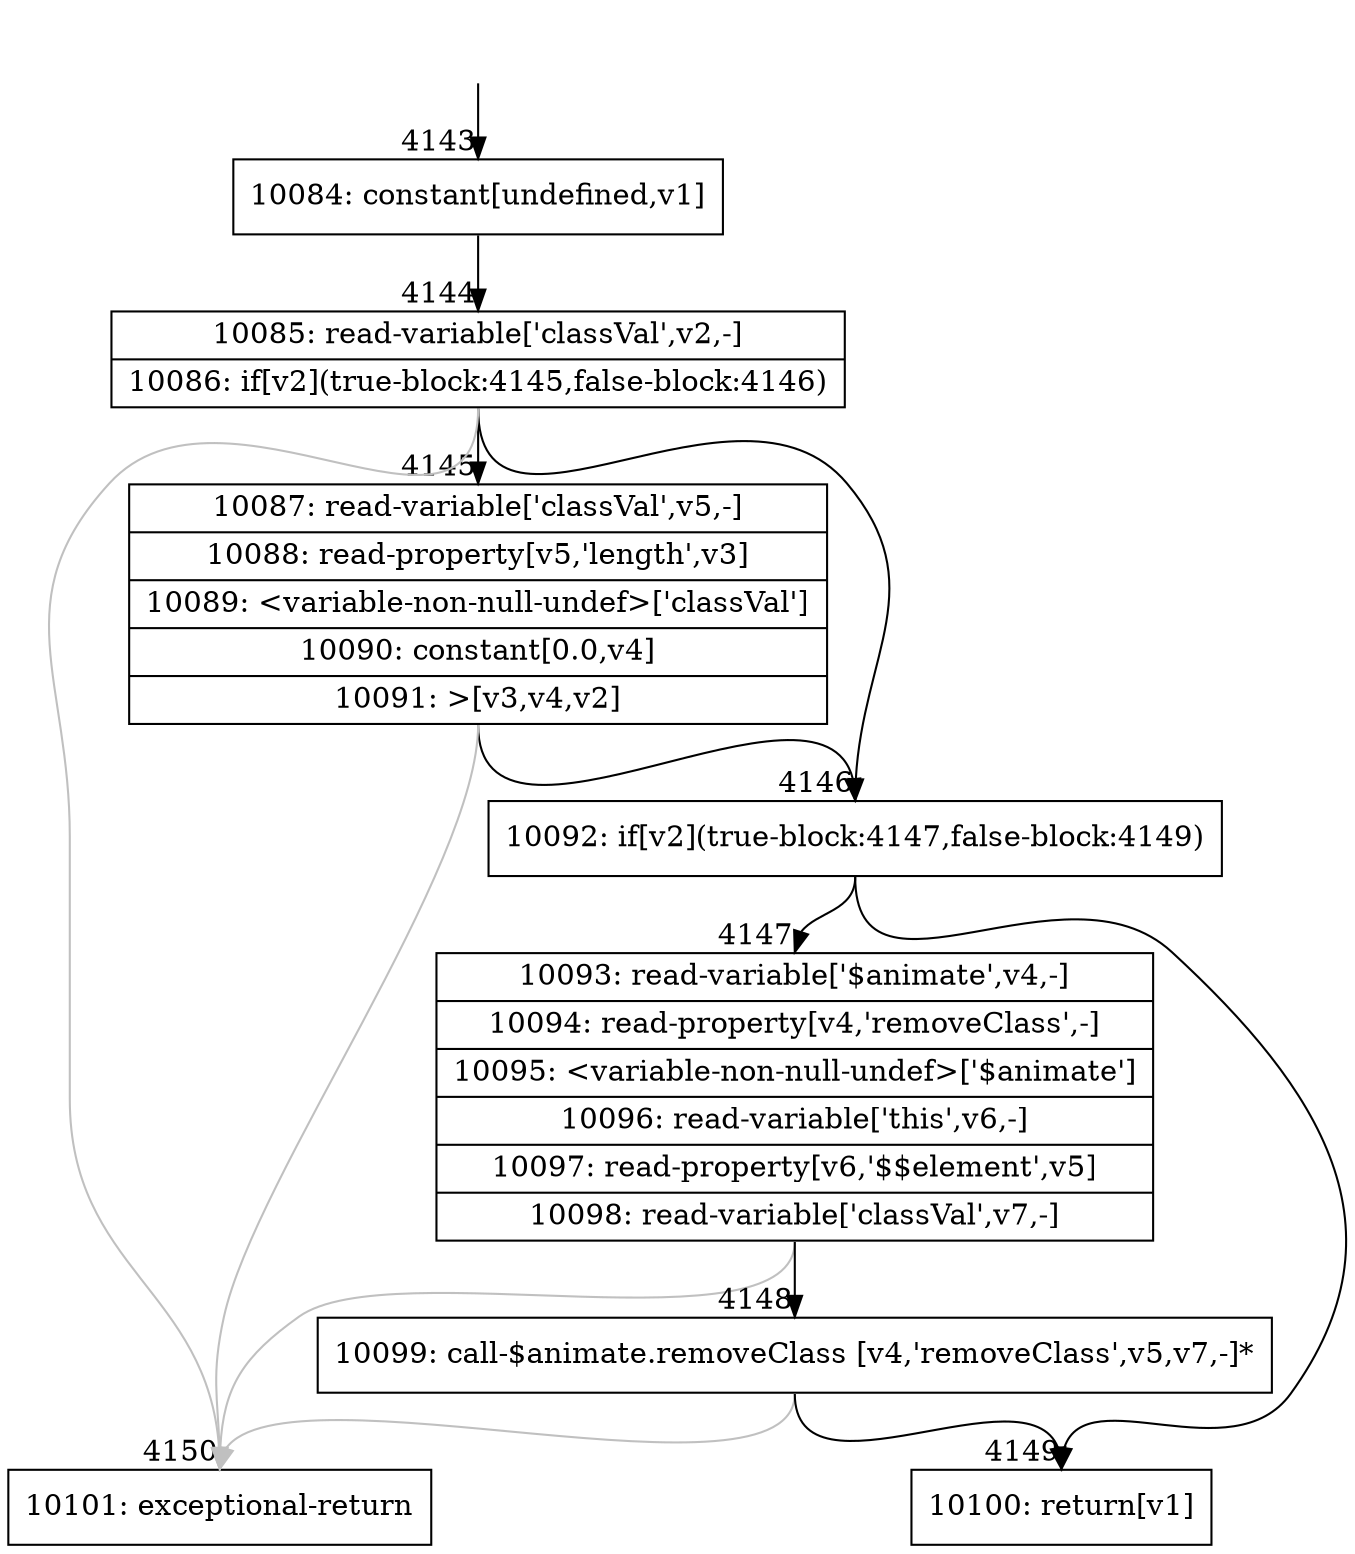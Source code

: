 digraph {
rankdir="TD"
BB_entry348[shape=none,label=""];
BB_entry348 -> BB4143 [tailport=s, headport=n, headlabel="    4143"]
BB4143 [shape=record label="{10084: constant[undefined,v1]}" ] 
BB4143 -> BB4144 [tailport=s, headport=n, headlabel="      4144"]
BB4144 [shape=record label="{10085: read-variable['classVal',v2,-]|10086: if[v2](true-block:4145,false-block:4146)}" ] 
BB4144 -> BB4146 [tailport=s, headport=n, headlabel="      4146"]
BB4144 -> BB4145 [tailport=s, headport=n, headlabel="      4145"]
BB4144 -> BB4150 [tailport=s, headport=n, color=gray, headlabel="      4150"]
BB4145 [shape=record label="{10087: read-variable['classVal',v5,-]|10088: read-property[v5,'length',v3]|10089: \<variable-non-null-undef\>['classVal']|10090: constant[0.0,v4]|10091: \>[v3,v4,v2]}" ] 
BB4145 -> BB4146 [tailport=s, headport=n]
BB4145 -> BB4150 [tailport=s, headport=n, color=gray]
BB4146 [shape=record label="{10092: if[v2](true-block:4147,false-block:4149)}" ] 
BB4146 -> BB4147 [tailport=s, headport=n, headlabel="      4147"]
BB4146 -> BB4149 [tailport=s, headport=n, headlabel="      4149"]
BB4147 [shape=record label="{10093: read-variable['$animate',v4,-]|10094: read-property[v4,'removeClass',-]|10095: \<variable-non-null-undef\>['$animate']|10096: read-variable['this',v6,-]|10097: read-property[v6,'$$element',v5]|10098: read-variable['classVal',v7,-]}" ] 
BB4147 -> BB4148 [tailport=s, headport=n, headlabel="      4148"]
BB4147 -> BB4150 [tailport=s, headport=n, color=gray]
BB4148 [shape=record label="{10099: call-$animate.removeClass [v4,'removeClass',v5,v7,-]*}" ] 
BB4148 -> BB4149 [tailport=s, headport=n]
BB4148 -> BB4150 [tailport=s, headport=n, color=gray]
BB4149 [shape=record label="{10100: return[v1]}" ] 
BB4150 [shape=record label="{10101: exceptional-return}" ] 
//#$~ 7137
}
